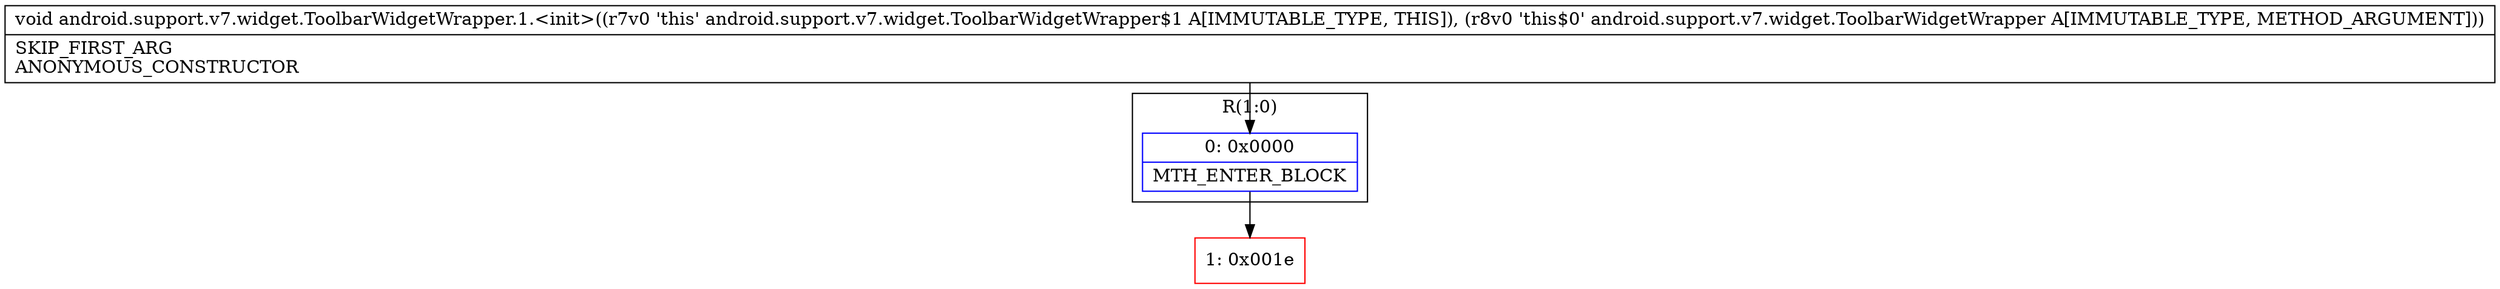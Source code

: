 digraph "CFG forandroid.support.v7.widget.ToolbarWidgetWrapper.1.\<init\>(Landroid\/support\/v7\/widget\/ToolbarWidgetWrapper;)V" {
subgraph cluster_Region_1321813466 {
label = "R(1:0)";
node [shape=record,color=blue];
Node_0 [shape=record,label="{0\:\ 0x0000|MTH_ENTER_BLOCK\l}"];
}
Node_1 [shape=record,color=red,label="{1\:\ 0x001e}"];
MethodNode[shape=record,label="{void android.support.v7.widget.ToolbarWidgetWrapper.1.\<init\>((r7v0 'this' android.support.v7.widget.ToolbarWidgetWrapper$1 A[IMMUTABLE_TYPE, THIS]), (r8v0 'this$0' android.support.v7.widget.ToolbarWidgetWrapper A[IMMUTABLE_TYPE, METHOD_ARGUMENT]))  | SKIP_FIRST_ARG\lANONYMOUS_CONSTRUCTOR\l}"];
MethodNode -> Node_0;
Node_0 -> Node_1;
}

